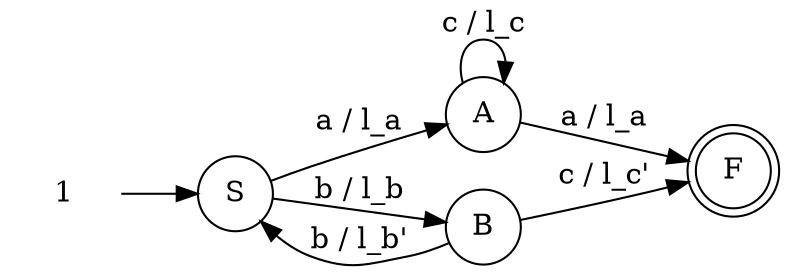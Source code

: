 digraph Automaton {rankdir = LR;
initial [shape=plaintext,label="1"];
initial -> start;
start [shape=circle,label="S"];
start -> sawA [label="a / l_a"]
start -> sawB [label="b / l_b"]
sawA [shape=circle,label="A"];
sawA -> sawA [label="c / l_c"]
sawA -> final [label="a / l_a"]
sawB [shape=circle,label="B"];
sawB -> start [label="b / l_b'"]
sawB -> final [label="c / l_c'"]
final [shape=doublecircle,label="F"];
}
